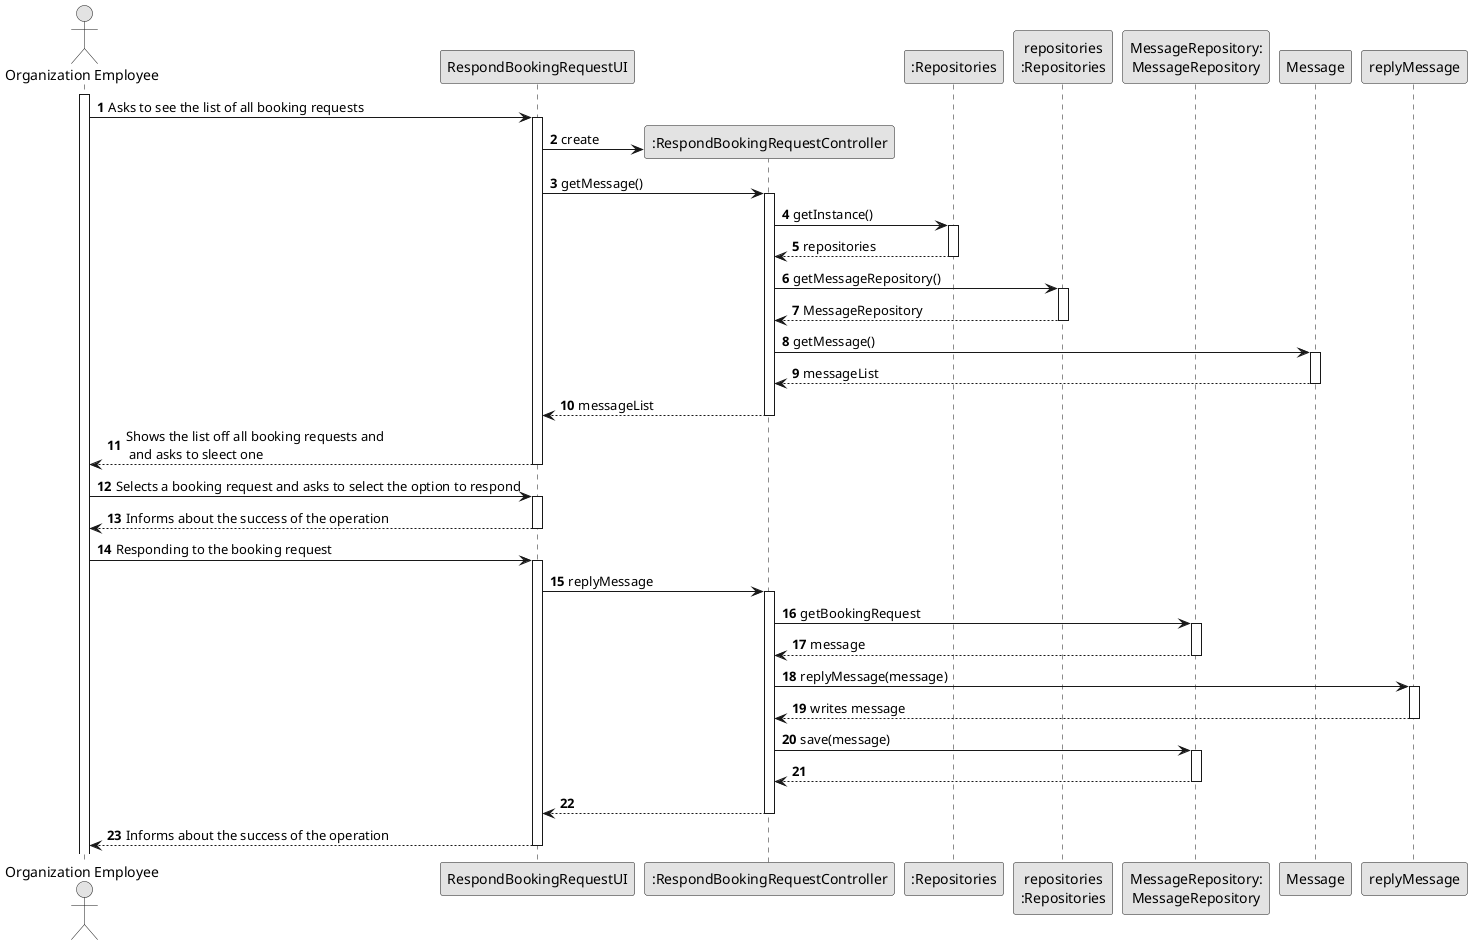 @startuml
skinparam monochrome true
skinparam packageStyle rectangle
skinparam shadowing false

autonumber

'hide footbox
actor "Organization Employee" as ADM
participant "RespondBookingRequestUI" as UI
participant ":RespondBookingRequestController" as CTRL
participant ":Repositories" as RepositorySingleton
participant "repositories\n:Repositories" as PLAT
participant "MessageRepository:\nMessageRepository" as MessageRepository
participant "Message" as Message

activate ADM

        ADM -> UI : Asks to see the list of all booking requests

        activate UI

'            UI --> ADM : requests data (reference, description,  informal \n description, technical description, duration, cost)
            'create CTRL
            UI -> CTRL** : create

            UI -> CTRL : getMessage()
            activate CTRL

                CTRL -> RepositorySingleton : getInstance()
                activate RepositorySingleton

                    RepositorySingleton --> CTRL: repositories
                deactivate RepositorySingleton

                CTRL -> PLAT : getMessageRepository()
                activate PLAT

                    PLAT --> CTRL: MessageRepository
                deactivate PLAT

                CTRL -> Message : getMessage()
                activate Message

                   Message --> CTRL : messageList
                deactivate Message

                CTRL --> UI : messageList
            deactivate CTRL

            UI --> ADM : Shows the list off all booking requests and \n and asks to sleect one
        deactivate UI

    ADM -> UI : Selects a booking request and asks to select the option to respond
    activate UI


    UI --> ADM : Informs about the success of the operation

    deactivate UI


    ADM -> UI : Responding to the booking request
    activate UI


       UI -> CTRL : replyMessage
       activate CTRL

      CTRL -> MessageRepository: getBookingRequest

       activate MessageRepository

       MessageRepository --> CTRL : message

       deactivate MessageRepository


    CTRL -> replyMessage : replyMessage(message)

    activate replyMessage

    replyMessage --> CTRL : writes message

    deactivate replyMessage


    CTRL -> MessageRepository : save(message)

    activate MessageRepository

    MessageRepository --> CTRL :

    deactivate MessageRepository

    CTRL --> UI:

    deactivate CTRL

    UI --> ADM : Informs about the success of the operation

    deactivate UI


@enduml